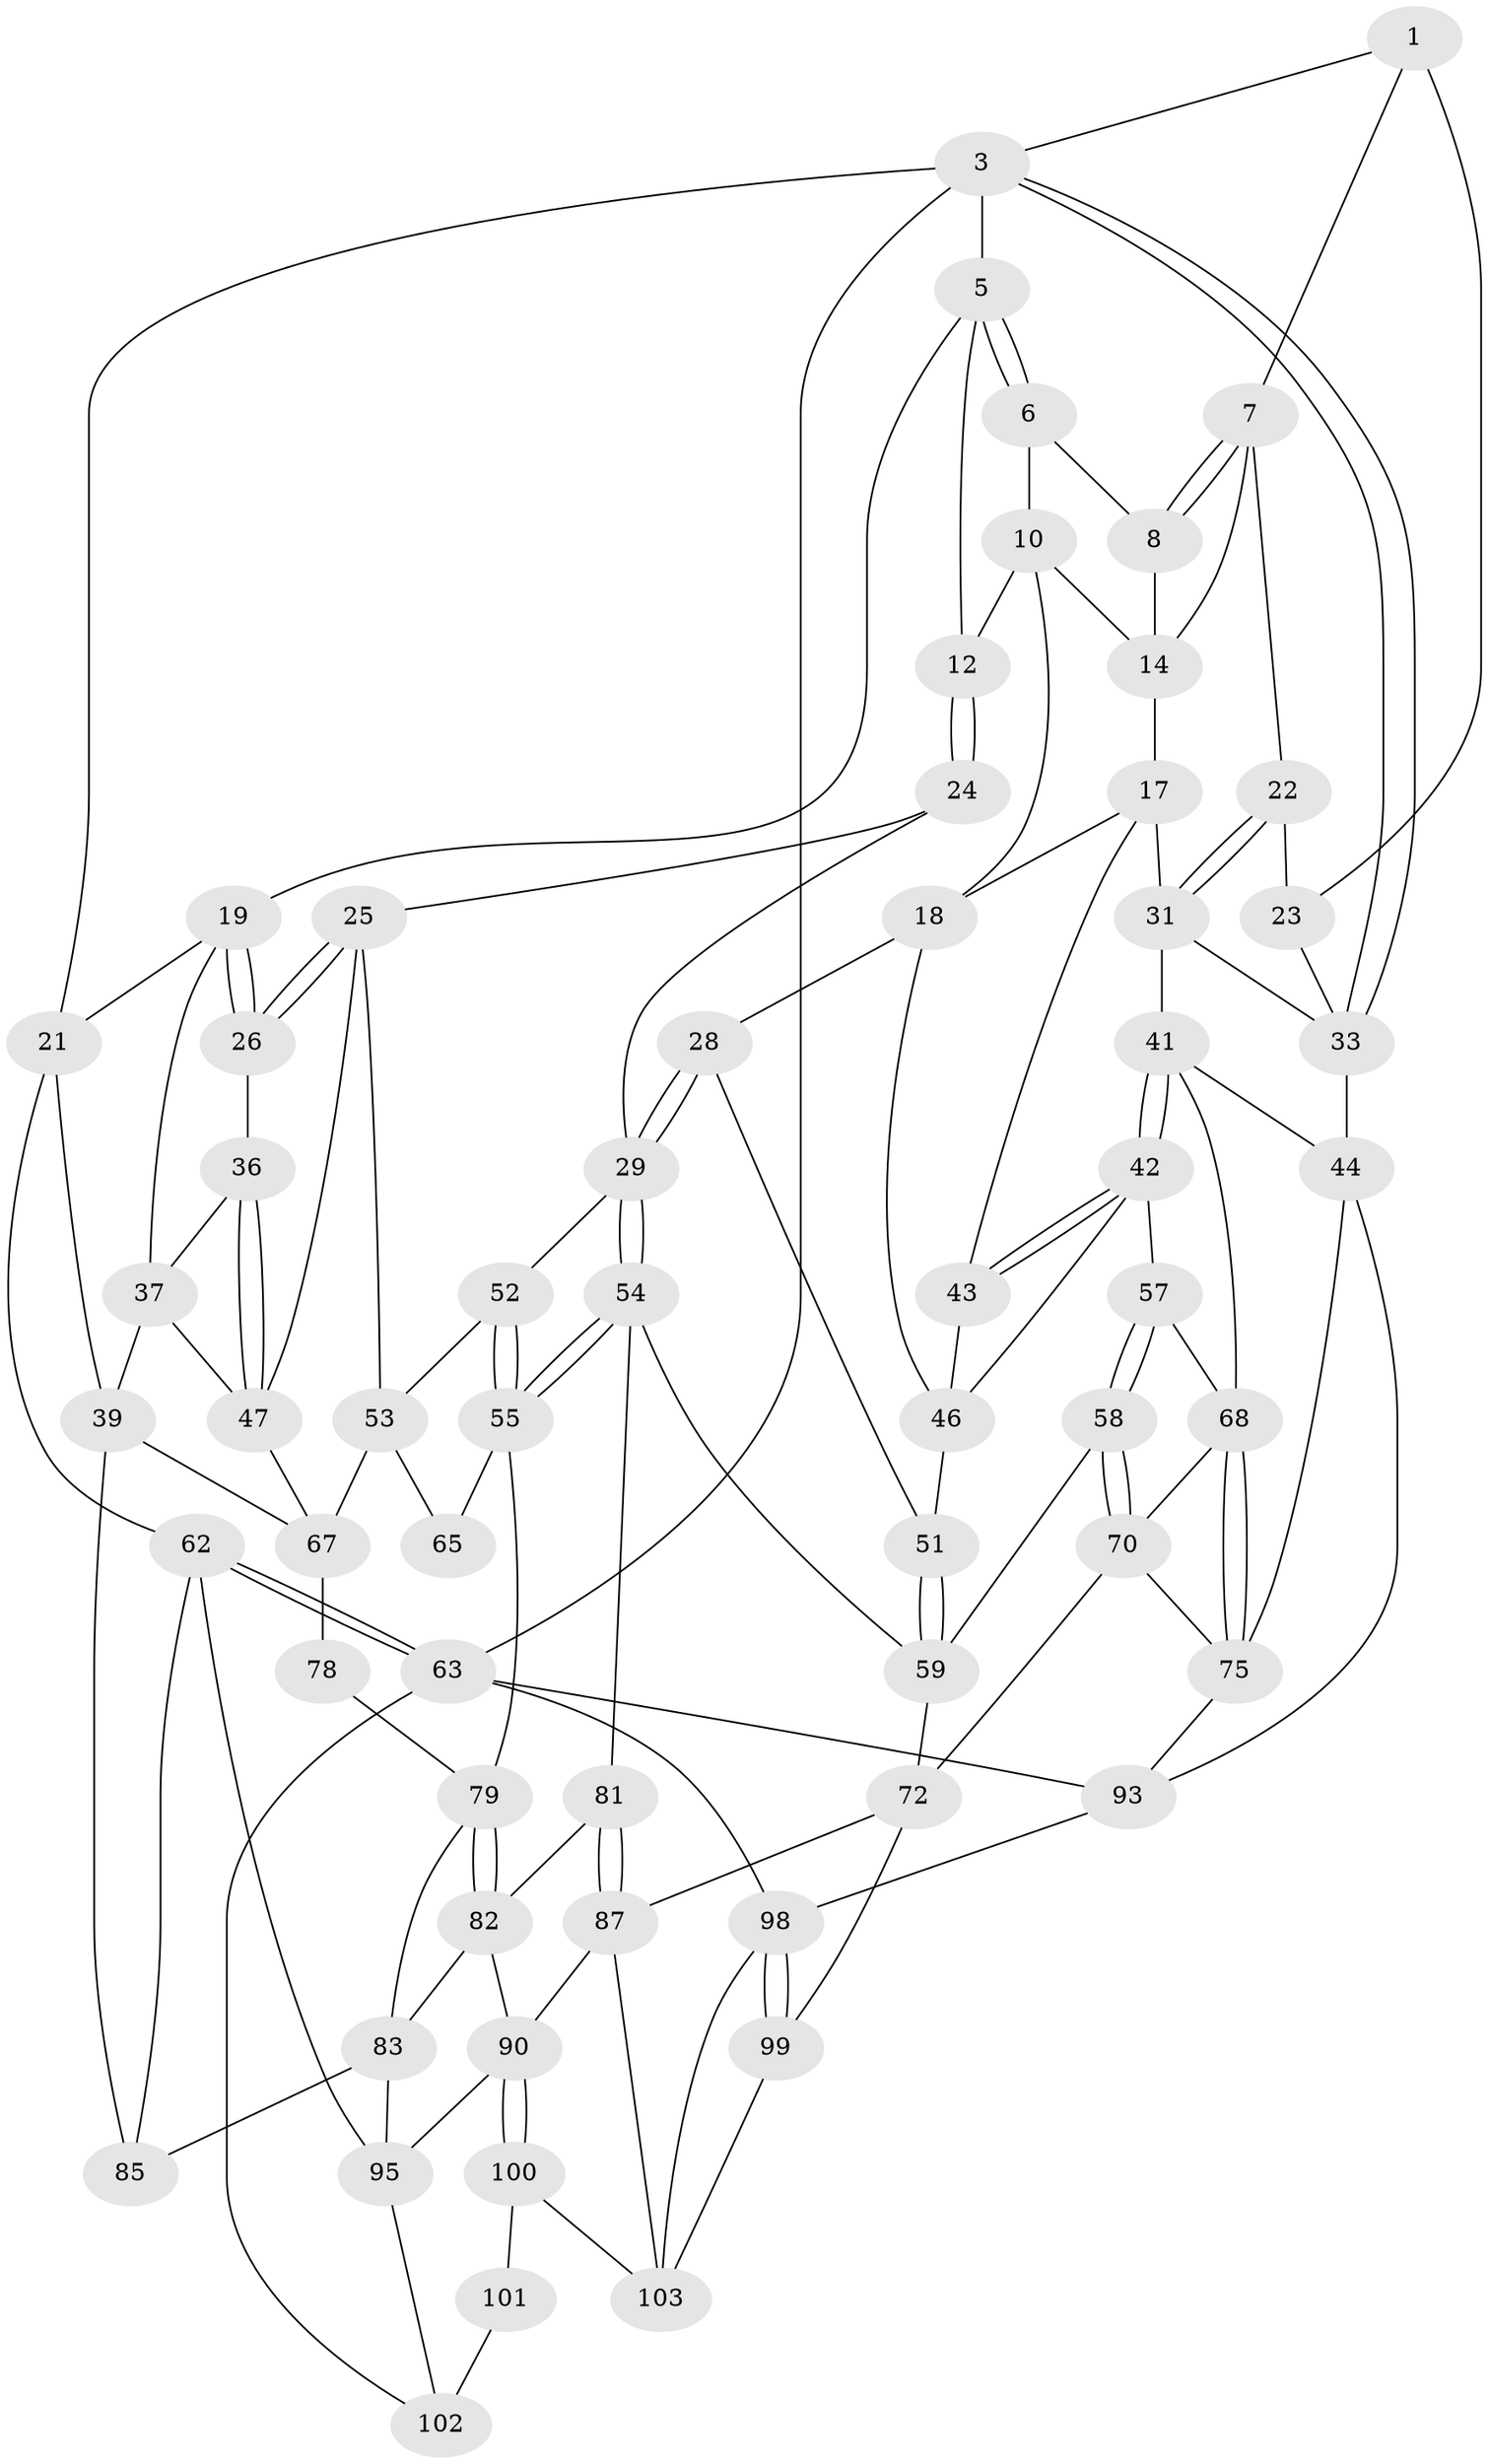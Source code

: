 // Generated by graph-tools (version 1.1) at 2025/24/03/03/25 07:24:37]
// undirected, 63 vertices, 137 edges
graph export_dot {
graph [start="1"]
  node [color=gray90,style=filled];
  1 [pos="+0.6890813779898858+0",super="+2"];
  3 [pos="+1+0",super="+4"];
  5 [pos="+0.28565877558117714+0",super="+13"];
  6 [pos="+0.5564511791965013+0",super="+9"];
  7 [pos="+0.7651232733405766+0.06638112785638657",super="+15"];
  8 [pos="+0.6651772353195714+0.07973222377244427"];
  10 [pos="+0.5523900388832531+0.020302372758908133",super="+11"];
  12 [pos="+0.4088027892960636+0.1384163093943212"];
  14 [pos="+0.6450420100478411+0.09586585600860821",super="+16"];
  17 [pos="+0.6442744507264233+0.17006767026307165",super="+32"];
  18 [pos="+0.5889649545394385+0.20688006598232717",super="+27"];
  19 [pos="+0.264877456099279+0.11098310645312212",super="+20"];
  21 [pos="+0+0",super="+40"];
  22 [pos="+0.8409979965617864+0.14397171367680117"];
  23 [pos="+0.8780994507205432+0.12788544713442376"];
  24 [pos="+0.37916201666321336+0.24929706816501024"];
  25 [pos="+0.33380258416848385+0.24666094139752087",super="+49"];
  26 [pos="+0.3206177959463356+0.2413048259340589"];
  28 [pos="+0.5031629193468758+0.30436374643408476"];
  29 [pos="+0.4987698483107771+0.30603037331300187",super="+30"];
  31 [pos="+0.8374468075037003+0.16035140740011028",super="+35"];
  33 [pos="+1+0.22637319103916553",super="+34"];
  36 [pos="+0.203982350176582+0.24123957994317158"];
  37 [pos="+0.14608049308592477+0.19697300978872484",super="+38"];
  39 [pos="+0+0.4510468376299643",super="+74"];
  41 [pos="+0.9178191747370978+0.4018495719211142",super="+45"];
  42 [pos="+0.7920078192253717+0.32227593031798957",super="+56"];
  43 [pos="+0.7854879444646479+0.2894845128331012"];
  44 [pos="+1+0.44755168952480856",super="+76"];
  46 [pos="+0.6011215563945723+0.24636801385900003",super="+50"];
  47 [pos="+0.2040891497444602+0.4028708837041077",super="+48"];
  51 [pos="+0.5759133143700889+0.3648433295220534"];
  52 [pos="+0.3559345673742005+0.3510118696989129"];
  53 [pos="+0.26295027406640215+0.4032318123886385",super="+66"];
  54 [pos="+0.4613592043951889+0.48293257091529007",super="+61"];
  55 [pos="+0.4152085492811963+0.48827770704174556",super="+64"];
  57 [pos="+0.7008418181968835+0.4084391456372781"];
  58 [pos="+0.6593144165036888+0.45631404058422953"];
  59 [pos="+0.6233692521508811+0.4670332342343133",super="+60"];
  62 [pos="+0+0.6596843449993312",super="+94"];
  63 [pos="+0+1",super="+92"];
  65 [pos="+0.39445014496911573+0.49046085971647374"];
  67 [pos="+0.20849867654991044+0.516260381840087",super="+73"];
  68 [pos="+0.8587110544334713+0.5034406484304119",super="+69"];
  70 [pos="+0.7162926243212837+0.5369439983742565",super="+71"];
  72 [pos="+0.6046031714014938+0.673593687167903",super="+86"];
  75 [pos="+0.8484190350655982+0.6180439554930143",super="+77"];
  78 [pos="+0.27411681765941687+0.560035870907129"];
  79 [pos="+0.3672220359873187+0.5837191230737955",super="+80"];
  81 [pos="+0.42917171833574635+0.6544900378238551"];
  82 [pos="+0.416358567188573+0.6515255029607009",super="+88"];
  83 [pos="+0.3288603360382477+0.6167375540666596",super="+84"];
  85 [pos="+0.18970467830150473+0.6186907396096546"];
  87 [pos="+0.4352026943728712+0.6602451224543325",super="+89"];
  90 [pos="+0.40037395204559434+0.8306720579028217",super="+91"];
  93 [pos="+1+1",super="+97"];
  95 [pos="+0.23688405678326765+0.739143423755059",super="+96"];
  98 [pos="+0.723225672169782+0.8619376884543817",super="+105"];
  99 [pos="+0.6096149943955257+0.7670044063663742"];
  100 [pos="+0.3614193723090897+0.9255422962416966",super="+107"];
  101 [pos="+0.22885398277371746+0.9090772252068084",super="+108"];
  102 [pos="+0.16781599913179168+0.8917177473527749",super="+104"];
  103 [pos="+0.48056182458100577+0.8138255283315826",super="+106"];
  1 -- 7;
  1 -- 3;
  1 -- 23;
  3 -- 33;
  3 -- 33;
  3 -- 63 [weight=2];
  3 -- 5;
  3 -- 21;
  5 -- 6;
  5 -- 6;
  5 -- 19;
  5 -- 12;
  6 -- 8;
  6 -- 10;
  7 -- 8;
  7 -- 8;
  7 -- 22;
  7 -- 14;
  8 -- 14;
  10 -- 14;
  10 -- 18;
  10 -- 12;
  12 -- 24;
  12 -- 24;
  14 -- 17;
  17 -- 18;
  17 -- 43;
  17 -- 31;
  18 -- 28;
  18 -- 46;
  19 -- 26;
  19 -- 26;
  19 -- 21;
  19 -- 37;
  21 -- 62;
  21 -- 39;
  22 -- 23;
  22 -- 31;
  22 -- 31;
  23 -- 33;
  24 -- 25;
  24 -- 29;
  25 -- 26;
  25 -- 26;
  25 -- 53;
  25 -- 47;
  26 -- 36;
  28 -- 29;
  28 -- 29;
  28 -- 51;
  29 -- 54;
  29 -- 54;
  29 -- 52;
  31 -- 33;
  31 -- 41;
  33 -- 44;
  36 -- 37;
  36 -- 47;
  36 -- 47;
  37 -- 39;
  37 -- 47;
  39 -- 85;
  39 -- 67;
  41 -- 42;
  41 -- 42;
  41 -- 44;
  41 -- 68;
  42 -- 43;
  42 -- 43;
  42 -- 57;
  42 -- 46;
  43 -- 46;
  44 -- 75;
  44 -- 93;
  46 -- 51;
  47 -- 67;
  51 -- 59;
  51 -- 59;
  52 -- 53;
  52 -- 55;
  52 -- 55;
  53 -- 65;
  53 -- 67;
  54 -- 55;
  54 -- 55;
  54 -- 81;
  54 -- 59;
  55 -- 65;
  55 -- 79;
  57 -- 58;
  57 -- 58;
  57 -- 68;
  58 -- 59;
  58 -- 70;
  58 -- 70;
  59 -- 72;
  62 -- 63;
  62 -- 63;
  62 -- 85;
  62 -- 95;
  63 -- 93;
  63 -- 102;
  63 -- 98;
  67 -- 78;
  68 -- 75;
  68 -- 75;
  68 -- 70;
  70 -- 72;
  70 -- 75;
  72 -- 99;
  72 -- 87;
  75 -- 93;
  78 -- 79;
  79 -- 82;
  79 -- 82;
  79 -- 83;
  81 -- 82;
  81 -- 87;
  81 -- 87;
  82 -- 83;
  82 -- 90;
  83 -- 85;
  83 -- 95;
  87 -- 90;
  87 -- 103;
  90 -- 100;
  90 -- 100;
  90 -- 95;
  93 -- 98;
  95 -- 102;
  98 -- 99;
  98 -- 99;
  98 -- 103;
  99 -- 103;
  100 -- 101 [weight=2];
  100 -- 103;
  101 -- 102 [weight=2];
}
